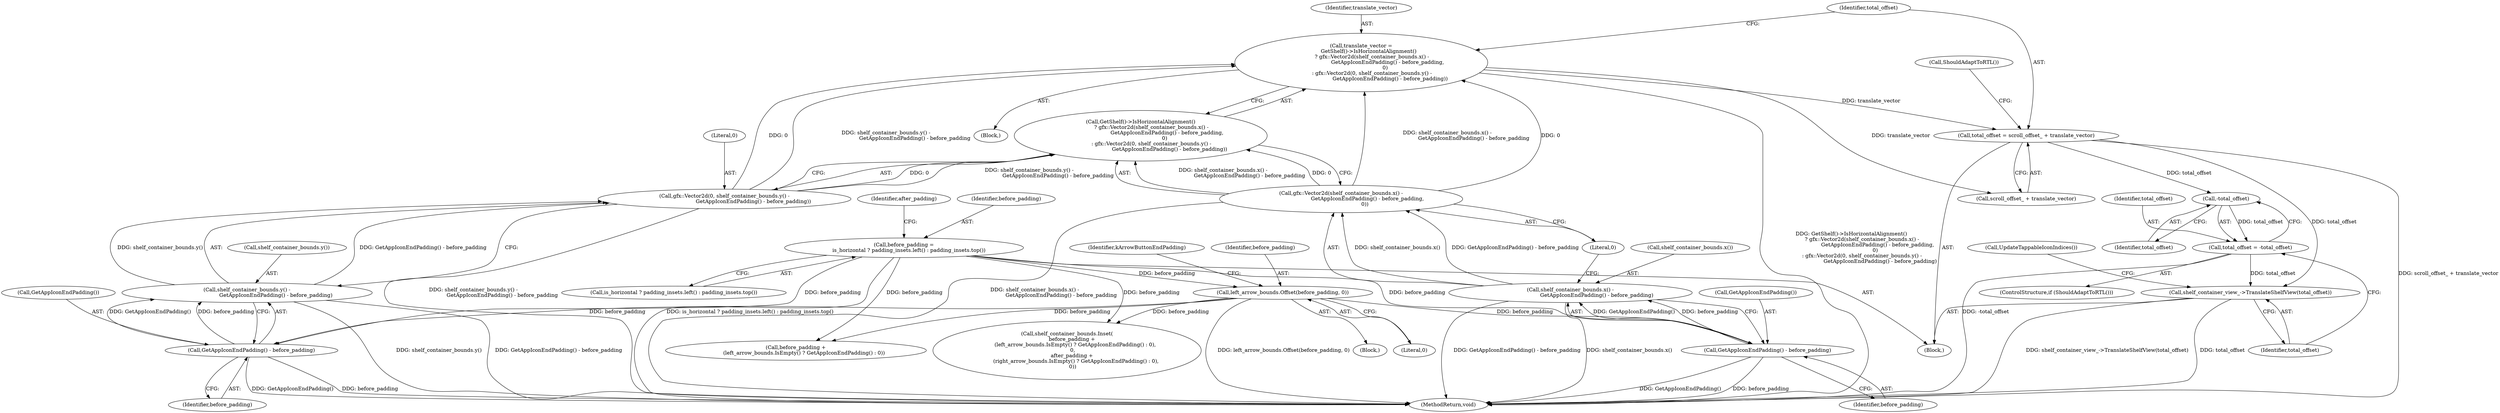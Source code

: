 digraph "0_Chrome_dfd28b1909358445e838fb0fdf3995c77a420aa8_3@integer" {
"1000315" [label="(Call,total_offset = scroll_offset_ + translate_vector)"];
"1000296" [label="(Call,translate_vector =\n         GetShelf()->IsHorizontalAlignment()\n             ? gfx::Vector2d(shelf_container_bounds.x() -\n                                GetAppIconEndPadding() - before_padding,\n                             0)\n             : gfx::Vector2d(0, shelf_container_bounds.y() -\n                                   GetAppIconEndPadding() - before_padding))"];
"1000300" [label="(Call,gfx::Vector2d(shelf_container_bounds.x() -\n                                GetAppIconEndPadding() - before_padding,\n                             0))"];
"1000301" [label="(Call,shelf_container_bounds.x() -\n                                GetAppIconEndPadding() - before_padding)"];
"1000303" [label="(Call,GetAppIconEndPadding() - before_padding)"];
"1000187" [label="(Call,left_arrow_bounds.Offset(before_padding, 0))"];
"1000161" [label="(Call,before_padding =\n      is_horizontal ? padding_insets.left() : padding_insets.top())"];
"1000307" [label="(Call,gfx::Vector2d(0, shelf_container_bounds.y() -\n                                   GetAppIconEndPadding() - before_padding))"];
"1000309" [label="(Call,shelf_container_bounds.y() -\n                                   GetAppIconEndPadding() - before_padding)"];
"1000311" [label="(Call,GetAppIconEndPadding() - before_padding)"];
"1000324" [label="(Call,-total_offset)"];
"1000322" [label="(Call,total_offset = -total_offset)"];
"1000326" [label="(Call,shelf_container_view_->TranslateShelfView(total_offset))"];
"1000306" [label="(Literal,0)"];
"1000301" [label="(Call,shelf_container_bounds.x() -\n                                GetAppIconEndPadding() - before_padding)"];
"1000322" [label="(Call,total_offset = -total_offset)"];
"1000230" [label="(Call,before_padding +\n          (left_arrow_bounds.IsEmpty() ? GetAppIconEndPadding() : 0))"];
"1000187" [label="(Call,left_arrow_bounds.Offset(before_padding, 0))"];
"1000313" [label="(Identifier,before_padding)"];
"1000329" [label="(MethodReturn,void)"];
"1000296" [label="(Call,translate_vector =\n         GetShelf()->IsHorizontalAlignment()\n             ? gfx::Vector2d(shelf_container_bounds.x() -\n                                GetAppIconEndPadding() - before_padding,\n                             0)\n             : gfx::Vector2d(0, shelf_container_bounds.y() -\n                                   GetAppIconEndPadding() - before_padding))"];
"1000317" [label="(Call,scroll_offset_ + translate_vector)"];
"1000305" [label="(Identifier,before_padding)"];
"1000326" [label="(Call,shelf_container_view_->TranslateShelfView(total_offset))"];
"1000298" [label="(Call,GetShelf()->IsHorizontalAlignment()\n             ? gfx::Vector2d(shelf_container_bounds.x() -\n                                GetAppIconEndPadding() - before_padding,\n                             0)\n             : gfx::Vector2d(0, shelf_container_bounds.y() -\n                                   GetAppIconEndPadding() - before_padding))"];
"1000310" [label="(Call,shelf_container_bounds.y())"];
"1000324" [label="(Call,-total_offset)"];
"1000162" [label="(Identifier,before_padding)"];
"1000303" [label="(Call,GetAppIconEndPadding() - before_padding)"];
"1000169" [label="(Identifier,after_padding)"];
"1000325" [label="(Identifier,total_offset)"];
"1000308" [label="(Literal,0)"];
"1000161" [label="(Call,before_padding =\n      is_horizontal ? padding_insets.left() : padding_insets.top())"];
"1000304" [label="(Call,GetAppIconEndPadding())"];
"1000323" [label="(Identifier,total_offset)"];
"1000188" [label="(Identifier,before_padding)"];
"1000307" [label="(Call,gfx::Vector2d(0, shelf_container_bounds.y() -\n                                   GetAppIconEndPadding() - before_padding))"];
"1000312" [label="(Call,GetAppIconEndPadding())"];
"1000311" [label="(Call,GetAppIconEndPadding() - before_padding)"];
"1000321" [label="(Call,ShouldAdaptToRTL())"];
"1000315" [label="(Call,total_offset = scroll_offset_ + translate_vector)"];
"1000120" [label="(Block,)"];
"1000229" [label="(Call,shelf_container_bounds.Inset(\n      before_padding +\n          (left_arrow_bounds.IsEmpty() ? GetAppIconEndPadding() : 0),\n       0,\n      after_padding +\n           (right_arrow_bounds.IsEmpty() ? GetAppIconEndPadding() : 0),\n       0))"];
"1000163" [label="(Call,is_horizontal ? padding_insets.left() : padding_insets.top())"];
"1000182" [label="(Block,)"];
"1000320" [label="(ControlStructure,if (ShouldAdaptToRTL()))"];
"1000302" [label="(Call,shelf_container_bounds.x())"];
"1000297" [label="(Identifier,translate_vector)"];
"1000316" [label="(Identifier,total_offset)"];
"1000328" [label="(Call,UpdateTappableIconIndices())"];
"1000189" [label="(Literal,0)"];
"1000191" [label="(Identifier,kArrowButtonEndPadding)"];
"1000300" [label="(Call,gfx::Vector2d(shelf_container_bounds.x() -\n                                GetAppIconEndPadding() - before_padding,\n                             0))"];
"1000295" [label="(Block,)"];
"1000309" [label="(Call,shelf_container_bounds.y() -\n                                   GetAppIconEndPadding() - before_padding)"];
"1000327" [label="(Identifier,total_offset)"];
"1000315" -> "1000120"  [label="AST: "];
"1000315" -> "1000317"  [label="CFG: "];
"1000316" -> "1000315"  [label="AST: "];
"1000317" -> "1000315"  [label="AST: "];
"1000321" -> "1000315"  [label="CFG: "];
"1000315" -> "1000329"  [label="DDG: scroll_offset_ + translate_vector"];
"1000296" -> "1000315"  [label="DDG: translate_vector"];
"1000315" -> "1000324"  [label="DDG: total_offset"];
"1000315" -> "1000326"  [label="DDG: total_offset"];
"1000296" -> "1000295"  [label="AST: "];
"1000296" -> "1000298"  [label="CFG: "];
"1000297" -> "1000296"  [label="AST: "];
"1000298" -> "1000296"  [label="AST: "];
"1000316" -> "1000296"  [label="CFG: "];
"1000296" -> "1000329"  [label="DDG: GetShelf()->IsHorizontalAlignment()\n             ? gfx::Vector2d(shelf_container_bounds.x() -\n                                GetAppIconEndPadding() - before_padding,\n                             0)\n             : gfx::Vector2d(0, shelf_container_bounds.y() -\n                                   GetAppIconEndPadding() - before_padding)"];
"1000300" -> "1000296"  [label="DDG: shelf_container_bounds.x() -\n                                GetAppIconEndPadding() - before_padding"];
"1000300" -> "1000296"  [label="DDG: 0"];
"1000307" -> "1000296"  [label="DDG: 0"];
"1000307" -> "1000296"  [label="DDG: shelf_container_bounds.y() -\n                                   GetAppIconEndPadding() - before_padding"];
"1000296" -> "1000317"  [label="DDG: translate_vector"];
"1000300" -> "1000298"  [label="AST: "];
"1000300" -> "1000306"  [label="CFG: "];
"1000301" -> "1000300"  [label="AST: "];
"1000306" -> "1000300"  [label="AST: "];
"1000298" -> "1000300"  [label="CFG: "];
"1000300" -> "1000329"  [label="DDG: shelf_container_bounds.x() -\n                                GetAppIconEndPadding() - before_padding"];
"1000300" -> "1000298"  [label="DDG: shelf_container_bounds.x() -\n                                GetAppIconEndPadding() - before_padding"];
"1000300" -> "1000298"  [label="DDG: 0"];
"1000301" -> "1000300"  [label="DDG: shelf_container_bounds.x()"];
"1000301" -> "1000300"  [label="DDG: GetAppIconEndPadding() - before_padding"];
"1000301" -> "1000303"  [label="CFG: "];
"1000302" -> "1000301"  [label="AST: "];
"1000303" -> "1000301"  [label="AST: "];
"1000306" -> "1000301"  [label="CFG: "];
"1000301" -> "1000329"  [label="DDG: GetAppIconEndPadding() - before_padding"];
"1000301" -> "1000329"  [label="DDG: shelf_container_bounds.x()"];
"1000303" -> "1000301"  [label="DDG: GetAppIconEndPadding()"];
"1000303" -> "1000301"  [label="DDG: before_padding"];
"1000303" -> "1000305"  [label="CFG: "];
"1000304" -> "1000303"  [label="AST: "];
"1000305" -> "1000303"  [label="AST: "];
"1000303" -> "1000329"  [label="DDG: GetAppIconEndPadding()"];
"1000303" -> "1000329"  [label="DDG: before_padding"];
"1000187" -> "1000303"  [label="DDG: before_padding"];
"1000161" -> "1000303"  [label="DDG: before_padding"];
"1000187" -> "1000182"  [label="AST: "];
"1000187" -> "1000189"  [label="CFG: "];
"1000188" -> "1000187"  [label="AST: "];
"1000189" -> "1000187"  [label="AST: "];
"1000191" -> "1000187"  [label="CFG: "];
"1000187" -> "1000329"  [label="DDG: left_arrow_bounds.Offset(before_padding, 0)"];
"1000161" -> "1000187"  [label="DDG: before_padding"];
"1000187" -> "1000229"  [label="DDG: before_padding"];
"1000187" -> "1000230"  [label="DDG: before_padding"];
"1000187" -> "1000311"  [label="DDG: before_padding"];
"1000161" -> "1000120"  [label="AST: "];
"1000161" -> "1000163"  [label="CFG: "];
"1000162" -> "1000161"  [label="AST: "];
"1000163" -> "1000161"  [label="AST: "];
"1000169" -> "1000161"  [label="CFG: "];
"1000161" -> "1000329"  [label="DDG: is_horizontal ? padding_insets.left() : padding_insets.top()"];
"1000161" -> "1000229"  [label="DDG: before_padding"];
"1000161" -> "1000230"  [label="DDG: before_padding"];
"1000161" -> "1000311"  [label="DDG: before_padding"];
"1000307" -> "1000298"  [label="AST: "];
"1000307" -> "1000309"  [label="CFG: "];
"1000308" -> "1000307"  [label="AST: "];
"1000309" -> "1000307"  [label="AST: "];
"1000298" -> "1000307"  [label="CFG: "];
"1000307" -> "1000329"  [label="DDG: shelf_container_bounds.y() -\n                                   GetAppIconEndPadding() - before_padding"];
"1000307" -> "1000298"  [label="DDG: 0"];
"1000307" -> "1000298"  [label="DDG: shelf_container_bounds.y() -\n                                   GetAppIconEndPadding() - before_padding"];
"1000309" -> "1000307"  [label="DDG: shelf_container_bounds.y()"];
"1000309" -> "1000307"  [label="DDG: GetAppIconEndPadding() - before_padding"];
"1000309" -> "1000311"  [label="CFG: "];
"1000310" -> "1000309"  [label="AST: "];
"1000311" -> "1000309"  [label="AST: "];
"1000309" -> "1000329"  [label="DDG: shelf_container_bounds.y()"];
"1000309" -> "1000329"  [label="DDG: GetAppIconEndPadding() - before_padding"];
"1000311" -> "1000309"  [label="DDG: GetAppIconEndPadding()"];
"1000311" -> "1000309"  [label="DDG: before_padding"];
"1000311" -> "1000313"  [label="CFG: "];
"1000312" -> "1000311"  [label="AST: "];
"1000313" -> "1000311"  [label="AST: "];
"1000311" -> "1000329"  [label="DDG: GetAppIconEndPadding()"];
"1000311" -> "1000329"  [label="DDG: before_padding"];
"1000324" -> "1000322"  [label="AST: "];
"1000324" -> "1000325"  [label="CFG: "];
"1000325" -> "1000324"  [label="AST: "];
"1000322" -> "1000324"  [label="CFG: "];
"1000324" -> "1000322"  [label="DDG: total_offset"];
"1000322" -> "1000320"  [label="AST: "];
"1000323" -> "1000322"  [label="AST: "];
"1000327" -> "1000322"  [label="CFG: "];
"1000322" -> "1000329"  [label="DDG: -total_offset"];
"1000322" -> "1000326"  [label="DDG: total_offset"];
"1000326" -> "1000120"  [label="AST: "];
"1000326" -> "1000327"  [label="CFG: "];
"1000327" -> "1000326"  [label="AST: "];
"1000328" -> "1000326"  [label="CFG: "];
"1000326" -> "1000329"  [label="DDG: shelf_container_view_->TranslateShelfView(total_offset)"];
"1000326" -> "1000329"  [label="DDG: total_offset"];
}
